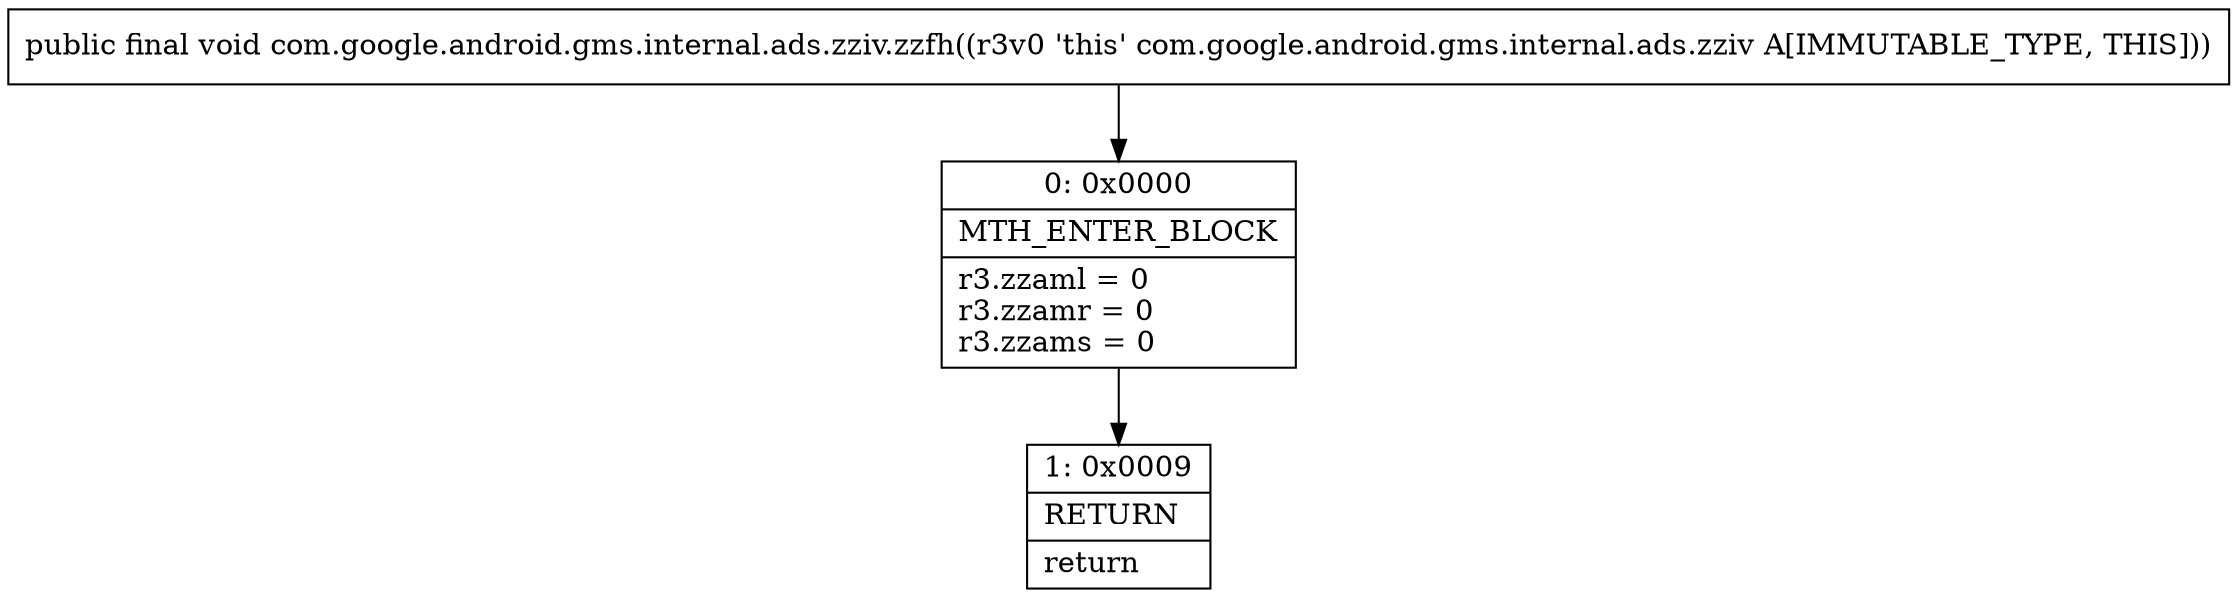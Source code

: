 digraph "CFG forcom.google.android.gms.internal.ads.zziv.zzfh()V" {
Node_0 [shape=record,label="{0\:\ 0x0000|MTH_ENTER_BLOCK\l|r3.zzaml = 0\lr3.zzamr = 0\lr3.zzams = 0\l}"];
Node_1 [shape=record,label="{1\:\ 0x0009|RETURN\l|return\l}"];
MethodNode[shape=record,label="{public final void com.google.android.gms.internal.ads.zziv.zzfh((r3v0 'this' com.google.android.gms.internal.ads.zziv A[IMMUTABLE_TYPE, THIS])) }"];
MethodNode -> Node_0;
Node_0 -> Node_1;
}

